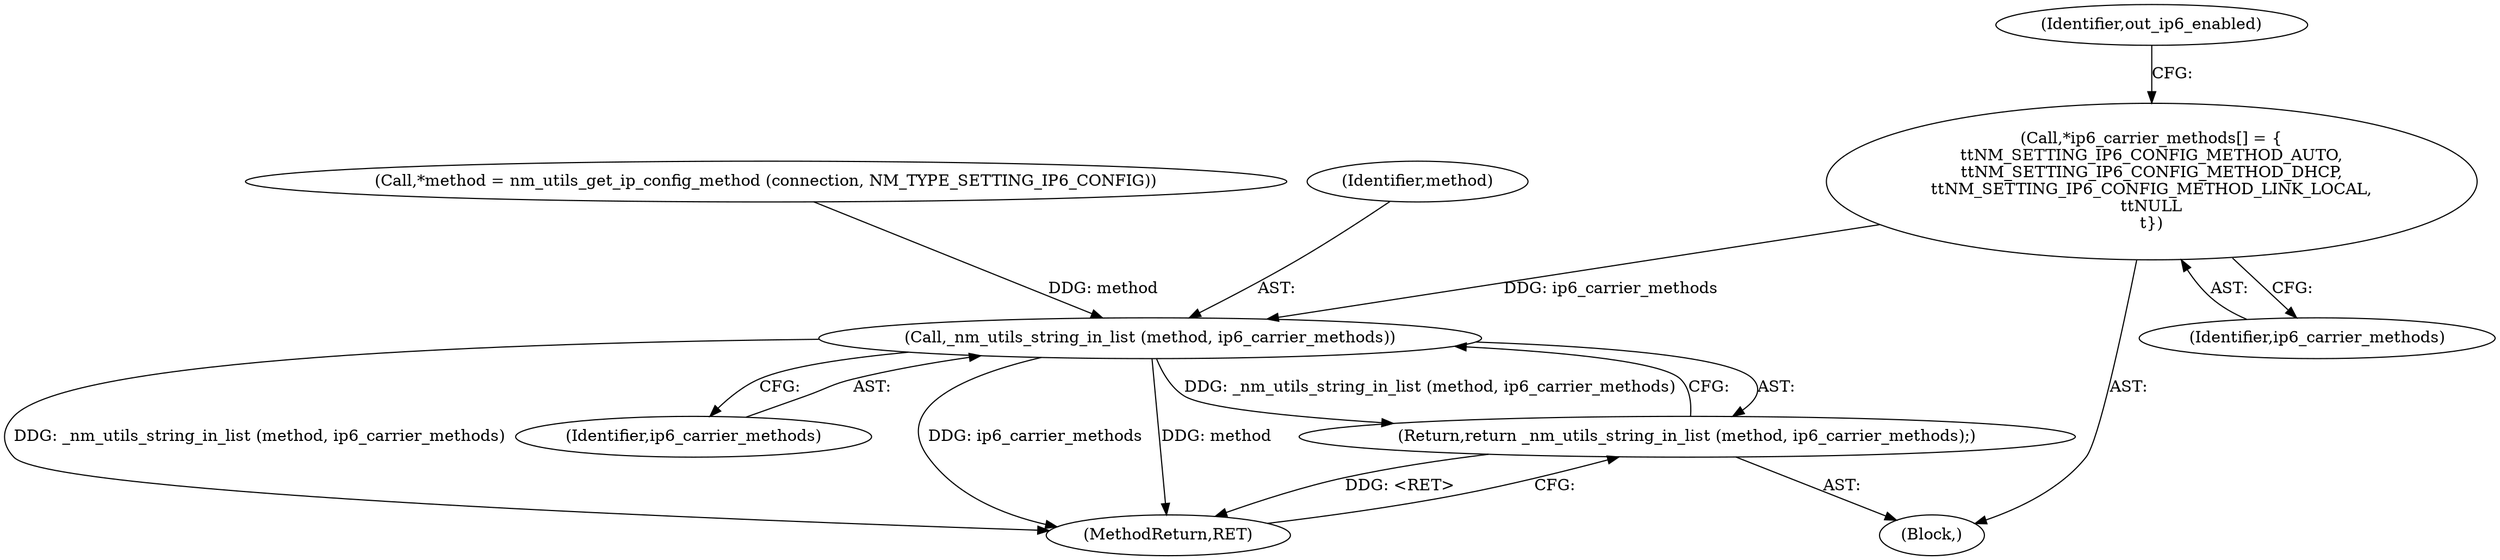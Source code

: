 digraph "0_NetworkManager_d5fc88e573fa58b93034b04d35a2454f5d28cad9@pointer" {
"1005579" [label="(Call,*ip6_carrier_methods[] = {\n\t\tNM_SETTING_IP6_CONFIG_METHOD_AUTO,\n\t\tNM_SETTING_IP6_CONFIG_METHOD_DHCP,\n\t\tNM_SETTING_IP6_CONFIG_METHOD_LINK_LOCAL,\n\t\tNULL\n\t})"];
"1005592" [label="(Call,_nm_utils_string_in_list (method, ip6_carrier_methods))"];
"1005591" [label="(Return,return _nm_utils_string_in_list (method, ip6_carrier_methods);)"];
"1005580" [label="(Identifier,ip6_carrier_methods)"];
"1005594" [label="(Identifier,ip6_carrier_methods)"];
"1005571" [label="(Block,)"];
"1005579" [label="(Call,*ip6_carrier_methods[] = {\n\t\tNM_SETTING_IP6_CONFIG_METHOD_AUTO,\n\t\tNM_SETTING_IP6_CONFIG_METHOD_DHCP,\n\t\tNM_SETTING_IP6_CONFIG_METHOD_LINK_LOCAL,\n\t\tNULL\n\t})"];
"1005592" [label="(Call,_nm_utils_string_in_list (method, ip6_carrier_methods))"];
"1005573" [label="(Call,*method = nm_utils_get_ip_config_method (connection, NM_TYPE_SETTING_IP6_CONFIG))"];
"1007368" [label="(MethodReturn,RET)"];
"1005593" [label="(Identifier,method)"];
"1005582" [label="(Identifier,out_ip6_enabled)"];
"1005591" [label="(Return,return _nm_utils_string_in_list (method, ip6_carrier_methods);)"];
"1005579" -> "1005571"  [label="AST: "];
"1005579" -> "1005580"  [label="CFG: "];
"1005580" -> "1005579"  [label="AST: "];
"1005582" -> "1005579"  [label="CFG: "];
"1005579" -> "1005592"  [label="DDG: ip6_carrier_methods"];
"1005592" -> "1005591"  [label="AST: "];
"1005592" -> "1005594"  [label="CFG: "];
"1005593" -> "1005592"  [label="AST: "];
"1005594" -> "1005592"  [label="AST: "];
"1005591" -> "1005592"  [label="CFG: "];
"1005592" -> "1007368"  [label="DDG: _nm_utils_string_in_list (method, ip6_carrier_methods)"];
"1005592" -> "1007368"  [label="DDG: ip6_carrier_methods"];
"1005592" -> "1007368"  [label="DDG: method"];
"1005592" -> "1005591"  [label="DDG: _nm_utils_string_in_list (method, ip6_carrier_methods)"];
"1005573" -> "1005592"  [label="DDG: method"];
"1005591" -> "1005571"  [label="AST: "];
"1007368" -> "1005591"  [label="CFG: "];
"1005591" -> "1007368"  [label="DDG: <RET>"];
}
